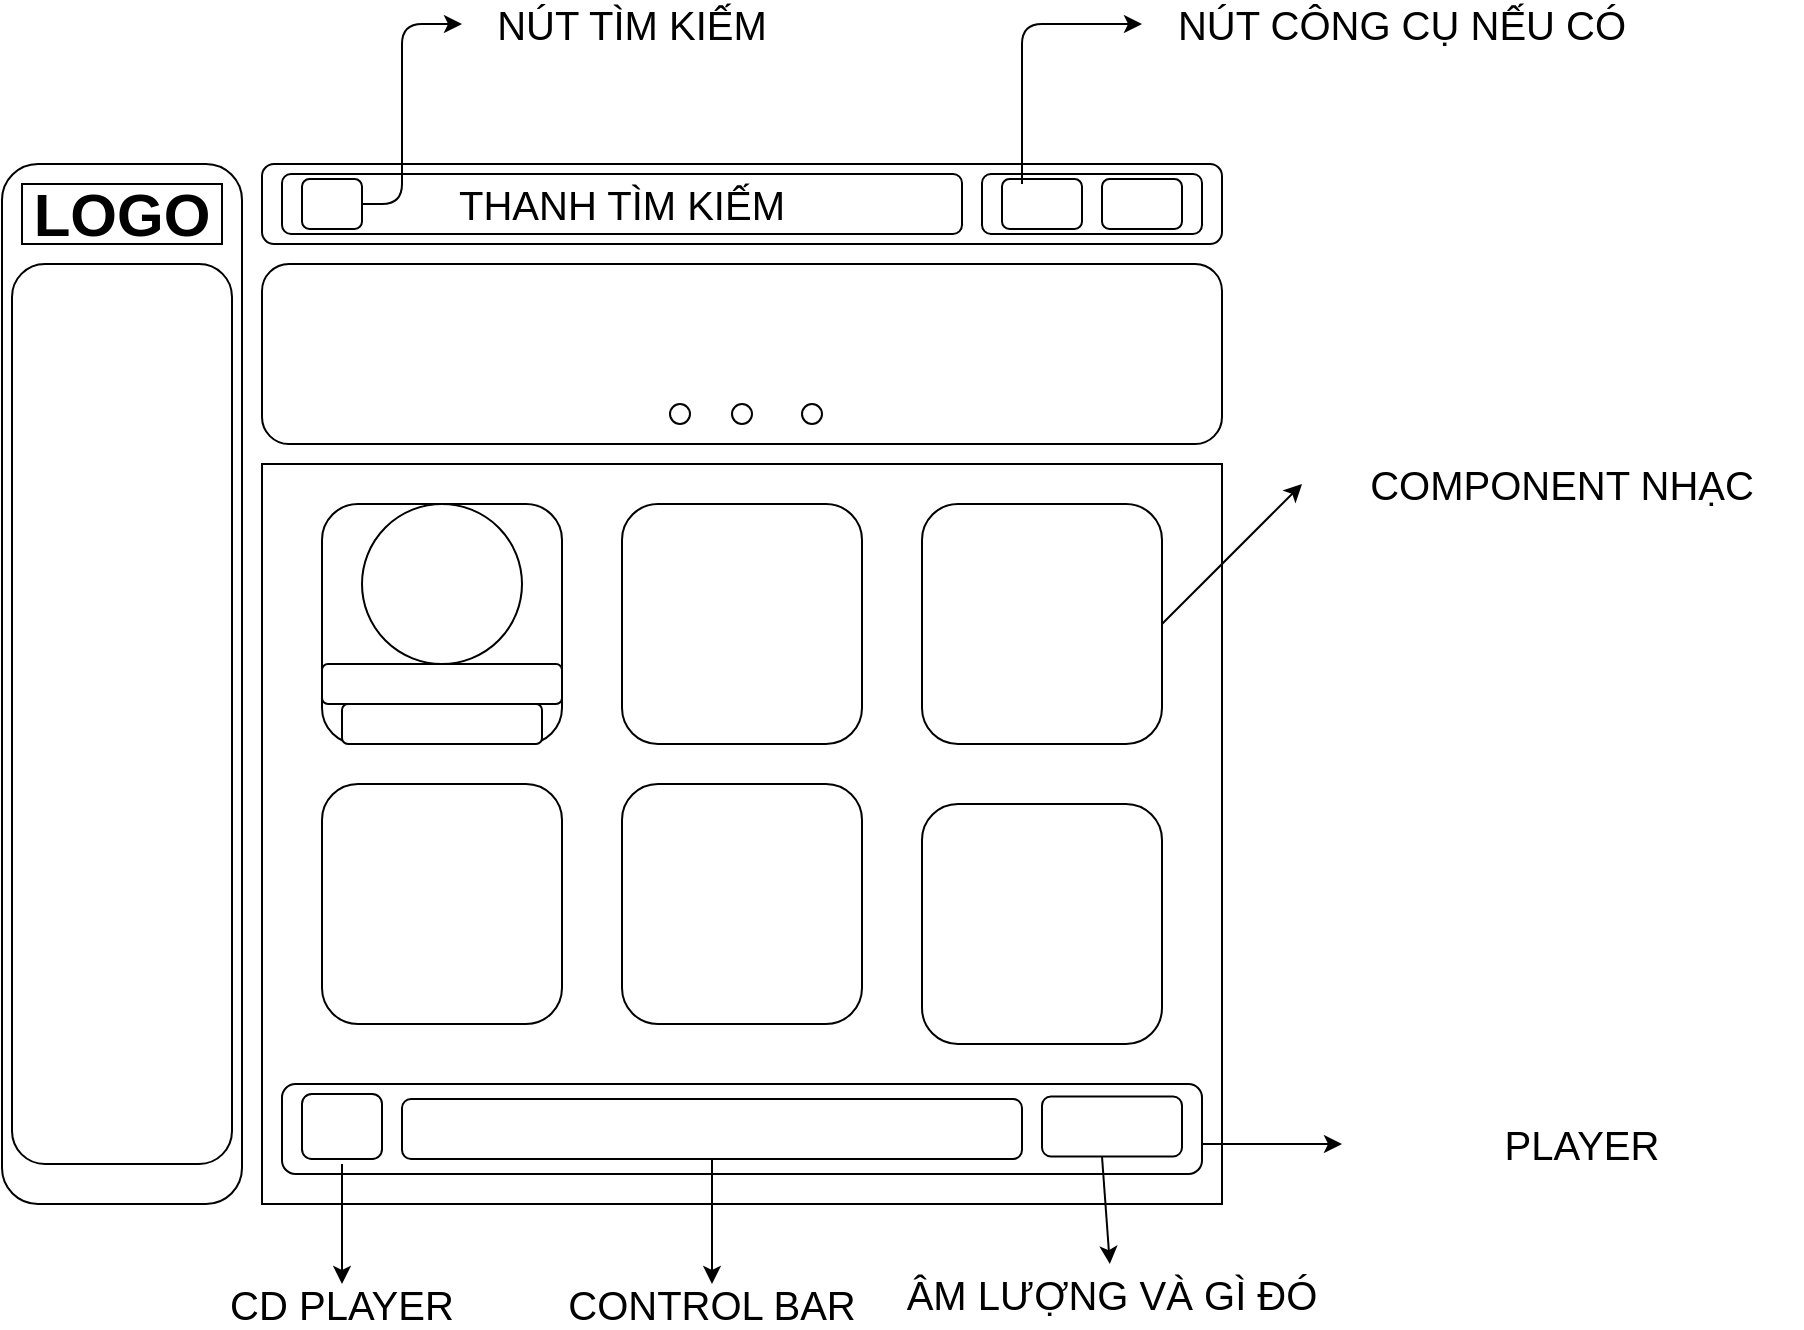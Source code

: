 <mxfile version="14.6.13" type="github">
  <diagram id="NHRf0zaKVpTe1j8n_GZH" name="Page-1">
    <mxGraphModel dx="1422" dy="794" grid="1" gridSize="10" guides="1" tooltips="1" connect="1" arrows="1" fold="1" page="1" pageScale="1" pageWidth="827" pageHeight="1169" math="0" shadow="0">
      <root>
        <mxCell id="0" />
        <mxCell id="1" parent="0" />
        <mxCell id="BMk---I9VWnaJPF9FhYd-46" value="" style="rounded=0;whiteSpace=wrap;html=1;fontSize=20;" vertex="1" parent="1">
          <mxGeometry x="200" y="270" width="480" height="370" as="geometry" />
        </mxCell>
        <mxCell id="BMk---I9VWnaJPF9FhYd-2" value="" style="rounded=1;whiteSpace=wrap;html=1;" vertex="1" parent="1">
          <mxGeometry x="70" y="120" width="120" height="520" as="geometry" />
        </mxCell>
        <mxCell id="BMk---I9VWnaJPF9FhYd-7" value="" style="rounded=0;whiteSpace=wrap;html=1;fontSize=30;" vertex="1" parent="1">
          <mxGeometry x="80" y="130" width="100" height="30" as="geometry" />
        </mxCell>
        <mxCell id="BMk---I9VWnaJPF9FhYd-5" value="LOGO" style="text;html=1;strokeColor=none;fillColor=none;align=center;verticalAlign=middle;whiteSpace=wrap;rounded=0;fontSize=30;fontStyle=1" vertex="1" parent="1">
          <mxGeometry x="90" y="135" width="80" height="20" as="geometry" />
        </mxCell>
        <mxCell id="BMk---I9VWnaJPF9FhYd-9" value="" style="rounded=1;whiteSpace=wrap;html=1;fontSize=30;" vertex="1" parent="1">
          <mxGeometry x="75" y="170" width="110" height="450" as="geometry" />
        </mxCell>
        <mxCell id="BMk---I9VWnaJPF9FhYd-10" value="" style="rounded=1;whiteSpace=wrap;html=1;fontSize=30;" vertex="1" parent="1">
          <mxGeometry x="200" y="120" width="480" height="40" as="geometry" />
        </mxCell>
        <mxCell id="BMk---I9VWnaJPF9FhYd-11" value="" style="rounded=1;whiteSpace=wrap;html=1;fontSize=30;" vertex="1" parent="1">
          <mxGeometry x="200" y="170" width="480" height="90" as="geometry" />
        </mxCell>
        <mxCell id="BMk---I9VWnaJPF9FhYd-13" value="" style="rounded=1;whiteSpace=wrap;html=1;fontSize=30;" vertex="1" parent="1">
          <mxGeometry x="210" y="125" width="340" height="30" as="geometry" />
        </mxCell>
        <mxCell id="BMk---I9VWnaJPF9FhYd-14" value="THANH TÌM KIẾM" style="text;html=1;strokeColor=none;fillColor=none;align=center;verticalAlign=middle;whiteSpace=wrap;rounded=0;fontSize=20;" vertex="1" parent="1">
          <mxGeometry x="210" y="130" width="340" height="20" as="geometry" />
        </mxCell>
        <mxCell id="BMk---I9VWnaJPF9FhYd-15" value="" style="rounded=1;whiteSpace=wrap;html=1;fontSize=20;" vertex="1" parent="1">
          <mxGeometry x="560" y="125" width="110" height="30" as="geometry" />
        </mxCell>
        <mxCell id="BMk---I9VWnaJPF9FhYd-16" value="" style="rounded=1;whiteSpace=wrap;html=1;fontSize=20;" vertex="1" parent="1">
          <mxGeometry x="220" y="127.5" width="30" height="25" as="geometry" />
        </mxCell>
        <mxCell id="BMk---I9VWnaJPF9FhYd-17" value="" style="edgeStyle=segmentEdgeStyle;endArrow=classic;html=1;fontSize=20;exitX=1;exitY=0.5;exitDx=0;exitDy=0;" edge="1" parent="1" source="BMk---I9VWnaJPF9FhYd-16">
          <mxGeometry width="50" height="50" relative="1" as="geometry">
            <mxPoint x="250" y="100" as="sourcePoint" />
            <mxPoint x="300" y="50" as="targetPoint" />
            <Array as="points">
              <mxPoint x="270" y="140" />
              <mxPoint x="270" y="50" />
            </Array>
          </mxGeometry>
        </mxCell>
        <mxCell id="BMk---I9VWnaJPF9FhYd-18" value="NÚT TÌM KIẾM" style="text;html=1;strokeColor=none;fillColor=none;align=center;verticalAlign=middle;whiteSpace=wrap;rounded=0;fontSize=20;" vertex="1" parent="1">
          <mxGeometry x="300" y="40" width="170" height="20" as="geometry" />
        </mxCell>
        <mxCell id="BMk---I9VWnaJPF9FhYd-20" value="" style="rounded=1;whiteSpace=wrap;html=1;fontSize=20;" vertex="1" parent="1">
          <mxGeometry x="570" y="127.5" width="40" height="25" as="geometry" />
        </mxCell>
        <mxCell id="BMk---I9VWnaJPF9FhYd-21" value="" style="rounded=1;whiteSpace=wrap;html=1;fontSize=20;" vertex="1" parent="1">
          <mxGeometry x="620" y="127.5" width="40" height="25" as="geometry" />
        </mxCell>
        <mxCell id="BMk---I9VWnaJPF9FhYd-22" value="" style="edgeStyle=elbowEdgeStyle;elbow=vertical;endArrow=classic;html=1;fontSize=20;" edge="1" parent="1">
          <mxGeometry width="50" height="50" relative="1" as="geometry">
            <mxPoint x="580" y="130" as="sourcePoint" />
            <mxPoint x="640" y="50" as="targetPoint" />
            <Array as="points">
              <mxPoint x="580" y="50" />
            </Array>
          </mxGeometry>
        </mxCell>
        <mxCell id="BMk---I9VWnaJPF9FhYd-25" value="NÚT CÔNG CỤ NẾU CÓ" style="text;html=1;strokeColor=none;fillColor=none;align=center;verticalAlign=middle;whiteSpace=wrap;rounded=0;fontSize=20;" vertex="1" parent="1">
          <mxGeometry x="640" y="40" width="260" height="20" as="geometry" />
        </mxCell>
        <mxCell id="BMk---I9VWnaJPF9FhYd-27" value="" style="ellipse;whiteSpace=wrap;html=1;aspect=fixed;fontSize=20;" vertex="1" parent="1">
          <mxGeometry x="404" y="240" width="10" height="10" as="geometry" />
        </mxCell>
        <mxCell id="BMk---I9VWnaJPF9FhYd-28" value="" style="ellipse;whiteSpace=wrap;html=1;aspect=fixed;fontSize=20;" vertex="1" parent="1">
          <mxGeometry x="435" y="240" width="10" height="10" as="geometry" />
        </mxCell>
        <mxCell id="BMk---I9VWnaJPF9FhYd-29" value="" style="ellipse;whiteSpace=wrap;html=1;aspect=fixed;fontSize=20;" vertex="1" parent="1">
          <mxGeometry x="470" y="240" width="10" height="10" as="geometry" />
        </mxCell>
        <mxCell id="BMk---I9VWnaJPF9FhYd-35" value="" style="rounded=1;whiteSpace=wrap;html=1;fontSize=20;" vertex="1" parent="1">
          <mxGeometry x="210" y="580" width="460" height="45" as="geometry" />
        </mxCell>
        <mxCell id="BMk---I9VWnaJPF9FhYd-36" value="" style="rounded=1;whiteSpace=wrap;html=1;fontSize=20;" vertex="1" parent="1">
          <mxGeometry x="230" y="290" width="120" height="120" as="geometry" />
        </mxCell>
        <mxCell id="BMk---I9VWnaJPF9FhYd-37" value="" style="rounded=1;whiteSpace=wrap;html=1;fontSize=20;" vertex="1" parent="1">
          <mxGeometry x="380" y="290" width="120" height="120" as="geometry" />
        </mxCell>
        <mxCell id="BMk---I9VWnaJPF9FhYd-38" value="" style="rounded=1;whiteSpace=wrap;html=1;fontSize=20;" vertex="1" parent="1">
          <mxGeometry x="530" y="290" width="120" height="120" as="geometry" />
        </mxCell>
        <mxCell id="BMk---I9VWnaJPF9FhYd-39" value="" style="rounded=1;whiteSpace=wrap;html=1;fontSize=20;" vertex="1" parent="1">
          <mxGeometry x="230" y="430" width="120" height="120" as="geometry" />
        </mxCell>
        <mxCell id="BMk---I9VWnaJPF9FhYd-40" value="" style="rounded=1;whiteSpace=wrap;html=1;fontSize=20;" vertex="1" parent="1">
          <mxGeometry x="380" y="430" width="120" height="120" as="geometry" />
        </mxCell>
        <mxCell id="BMk---I9VWnaJPF9FhYd-41" value="" style="rounded=1;whiteSpace=wrap;html=1;fontSize=20;" vertex="1" parent="1">
          <mxGeometry x="530" y="440" width="120" height="120" as="geometry" />
        </mxCell>
        <mxCell id="BMk---I9VWnaJPF9FhYd-43" value="" style="endArrow=classic;html=1;fontSize=20;" edge="1" parent="1">
          <mxGeometry width="50" height="50" relative="1" as="geometry">
            <mxPoint x="650" y="350" as="sourcePoint" />
            <mxPoint x="720" y="280" as="targetPoint" />
          </mxGeometry>
        </mxCell>
        <mxCell id="BMk---I9VWnaJPF9FhYd-44" value="COMPONENT NHẠC" style="text;html=1;strokeColor=none;fillColor=none;align=center;verticalAlign=middle;whiteSpace=wrap;rounded=0;fontSize=20;" vertex="1" parent="1">
          <mxGeometry x="730" y="270" width="240" height="20" as="geometry" />
        </mxCell>
        <mxCell id="BMk---I9VWnaJPF9FhYd-47" value="" style="endArrow=classic;html=1;fontSize=20;" edge="1" parent="1">
          <mxGeometry width="50" height="50" relative="1" as="geometry">
            <mxPoint x="670" y="610" as="sourcePoint" />
            <mxPoint x="740" y="610" as="targetPoint" />
          </mxGeometry>
        </mxCell>
        <mxCell id="BMk---I9VWnaJPF9FhYd-48" value="PLAYER" style="text;html=1;strokeColor=none;fillColor=none;align=center;verticalAlign=middle;whiteSpace=wrap;rounded=0;fontSize=20;" vertex="1" parent="1">
          <mxGeometry x="750" y="600" width="220" height="20" as="geometry" />
        </mxCell>
        <mxCell id="BMk---I9VWnaJPF9FhYd-49" value="" style="rounded=1;whiteSpace=wrap;html=1;fontSize=20;" vertex="1" parent="1">
          <mxGeometry x="220" y="585" width="40" height="32.5" as="geometry" />
        </mxCell>
        <mxCell id="BMk---I9VWnaJPF9FhYd-51" value="" style="endArrow=classic;html=1;fontSize=20;" edge="1" parent="1" target="BMk---I9VWnaJPF9FhYd-52">
          <mxGeometry width="50" height="50" relative="1" as="geometry">
            <mxPoint x="240" y="620" as="sourcePoint" />
            <mxPoint x="240" y="700" as="targetPoint" />
          </mxGeometry>
        </mxCell>
        <mxCell id="BMk---I9VWnaJPF9FhYd-52" value="CD PLAYER" style="text;html=1;strokeColor=none;fillColor=none;align=center;verticalAlign=middle;whiteSpace=wrap;rounded=0;fontSize=20;" vertex="1" parent="1">
          <mxGeometry x="120" y="680" width="240" height="20" as="geometry" />
        </mxCell>
        <mxCell id="BMk---I9VWnaJPF9FhYd-53" value="" style="rounded=1;whiteSpace=wrap;html=1;fontSize=20;" vertex="1" parent="1">
          <mxGeometry x="270" y="587.5" width="310" height="30" as="geometry" />
        </mxCell>
        <mxCell id="BMk---I9VWnaJPF9FhYd-54" value="" style="endArrow=classic;html=1;fontSize=20;exitX=0.5;exitY=1;exitDx=0;exitDy=0;" edge="1" parent="1" source="BMk---I9VWnaJPF9FhYd-53">
          <mxGeometry width="50" height="50" relative="1" as="geometry">
            <mxPoint x="390" y="640" as="sourcePoint" />
            <mxPoint x="425" y="680" as="targetPoint" />
          </mxGeometry>
        </mxCell>
        <mxCell id="BMk---I9VWnaJPF9FhYd-55" value="CONTROL BAR" style="text;html=1;strokeColor=none;fillColor=none;align=center;verticalAlign=middle;whiteSpace=wrap;rounded=0;fontSize=20;" vertex="1" parent="1">
          <mxGeometry x="330" y="680" width="190" height="20" as="geometry" />
        </mxCell>
        <mxCell id="BMk---I9VWnaJPF9FhYd-56" value="" style="rounded=1;whiteSpace=wrap;html=1;fontSize=20;" vertex="1" parent="1">
          <mxGeometry x="590" y="586.25" width="70" height="30" as="geometry" />
        </mxCell>
        <mxCell id="BMk---I9VWnaJPF9FhYd-58" value="" style="endArrow=classic;html=1;fontSize=20;" edge="1" parent="1" target="BMk---I9VWnaJPF9FhYd-59">
          <mxGeometry width="50" height="50" relative="1" as="geometry">
            <mxPoint x="620" y="616.25" as="sourcePoint" />
            <mxPoint x="620" y="680" as="targetPoint" />
          </mxGeometry>
        </mxCell>
        <mxCell id="BMk---I9VWnaJPF9FhYd-59" value="ÂM LƯỢNG VÀ GÌ ĐÓ" style="text;html=1;strokeColor=none;fillColor=none;align=center;verticalAlign=middle;whiteSpace=wrap;rounded=0;fontSize=20;" vertex="1" parent="1">
          <mxGeometry x="520" y="670" width="210" height="30" as="geometry" />
        </mxCell>
        <mxCell id="BMk---I9VWnaJPF9FhYd-61" value="" style="ellipse;whiteSpace=wrap;html=1;aspect=fixed;fontSize=20;" vertex="1" parent="1">
          <mxGeometry x="250" y="290" width="80" height="80" as="geometry" />
        </mxCell>
        <mxCell id="BMk---I9VWnaJPF9FhYd-62" value="" style="rounded=1;whiteSpace=wrap;html=1;fontSize=20;" vertex="1" parent="1">
          <mxGeometry x="230" y="370" width="120" height="20" as="geometry" />
        </mxCell>
        <mxCell id="BMk---I9VWnaJPF9FhYd-63" value="" style="rounded=1;whiteSpace=wrap;html=1;fontSize=20;" vertex="1" parent="1">
          <mxGeometry x="240" y="390" width="100" height="20" as="geometry" />
        </mxCell>
      </root>
    </mxGraphModel>
  </diagram>
</mxfile>
